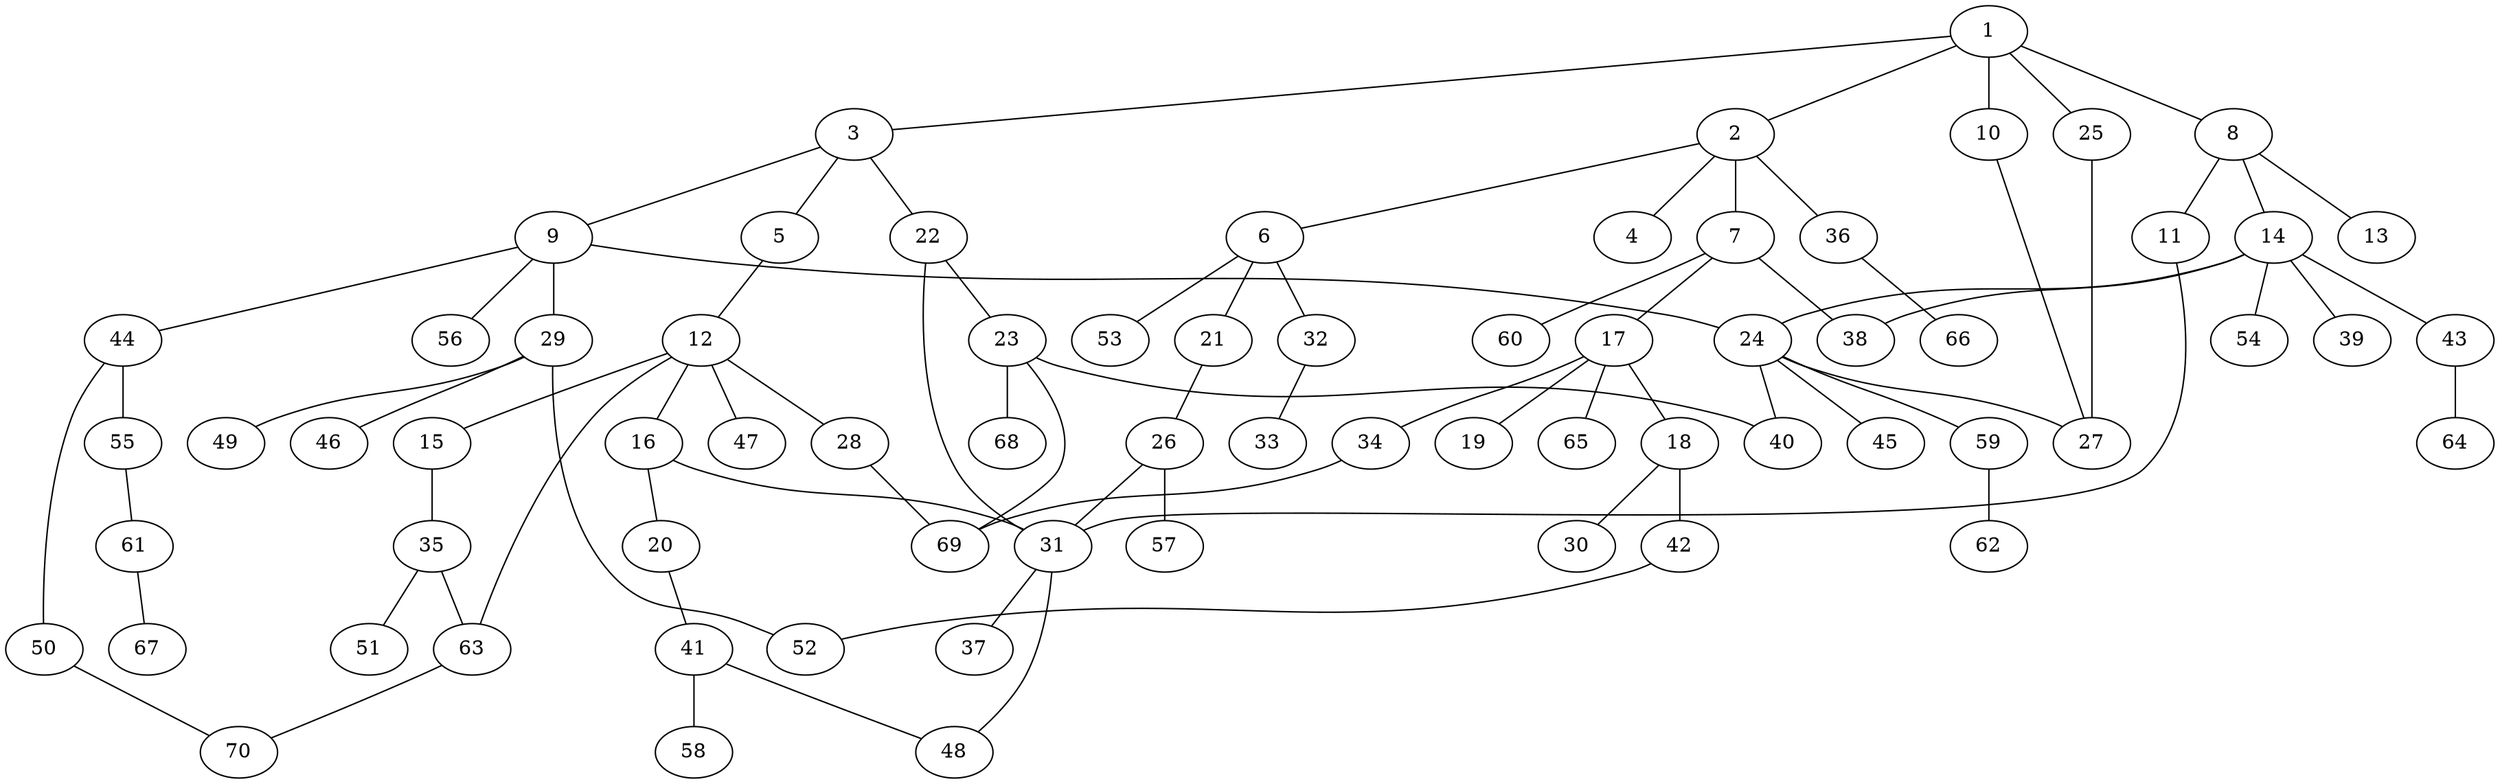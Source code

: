 graph graphname {1--2
1--3
1--8
1--10
1--25
2--4
2--6
2--7
2--36
3--5
3--9
3--22
5--12
6--21
6--32
6--53
7--17
7--38
7--60
8--11
8--13
8--14
9--24
9--29
9--44
9--56
10--27
11--31
12--15
12--16
12--28
12--47
12--63
14--24
14--38
14--39
14--43
14--54
15--35
16--20
16--31
17--18
17--19
17--34
17--65
18--30
18--42
20--41
21--26
22--23
22--31
23--40
23--68
23--69
24--27
24--40
24--45
24--59
25--27
26--31
26--57
28--69
29--46
29--49
29--52
31--37
31--48
32--33
34--69
35--51
35--63
36--66
41--48
41--58
42--52
43--64
44--50
44--55
50--70
55--61
59--62
61--67
63--70
}